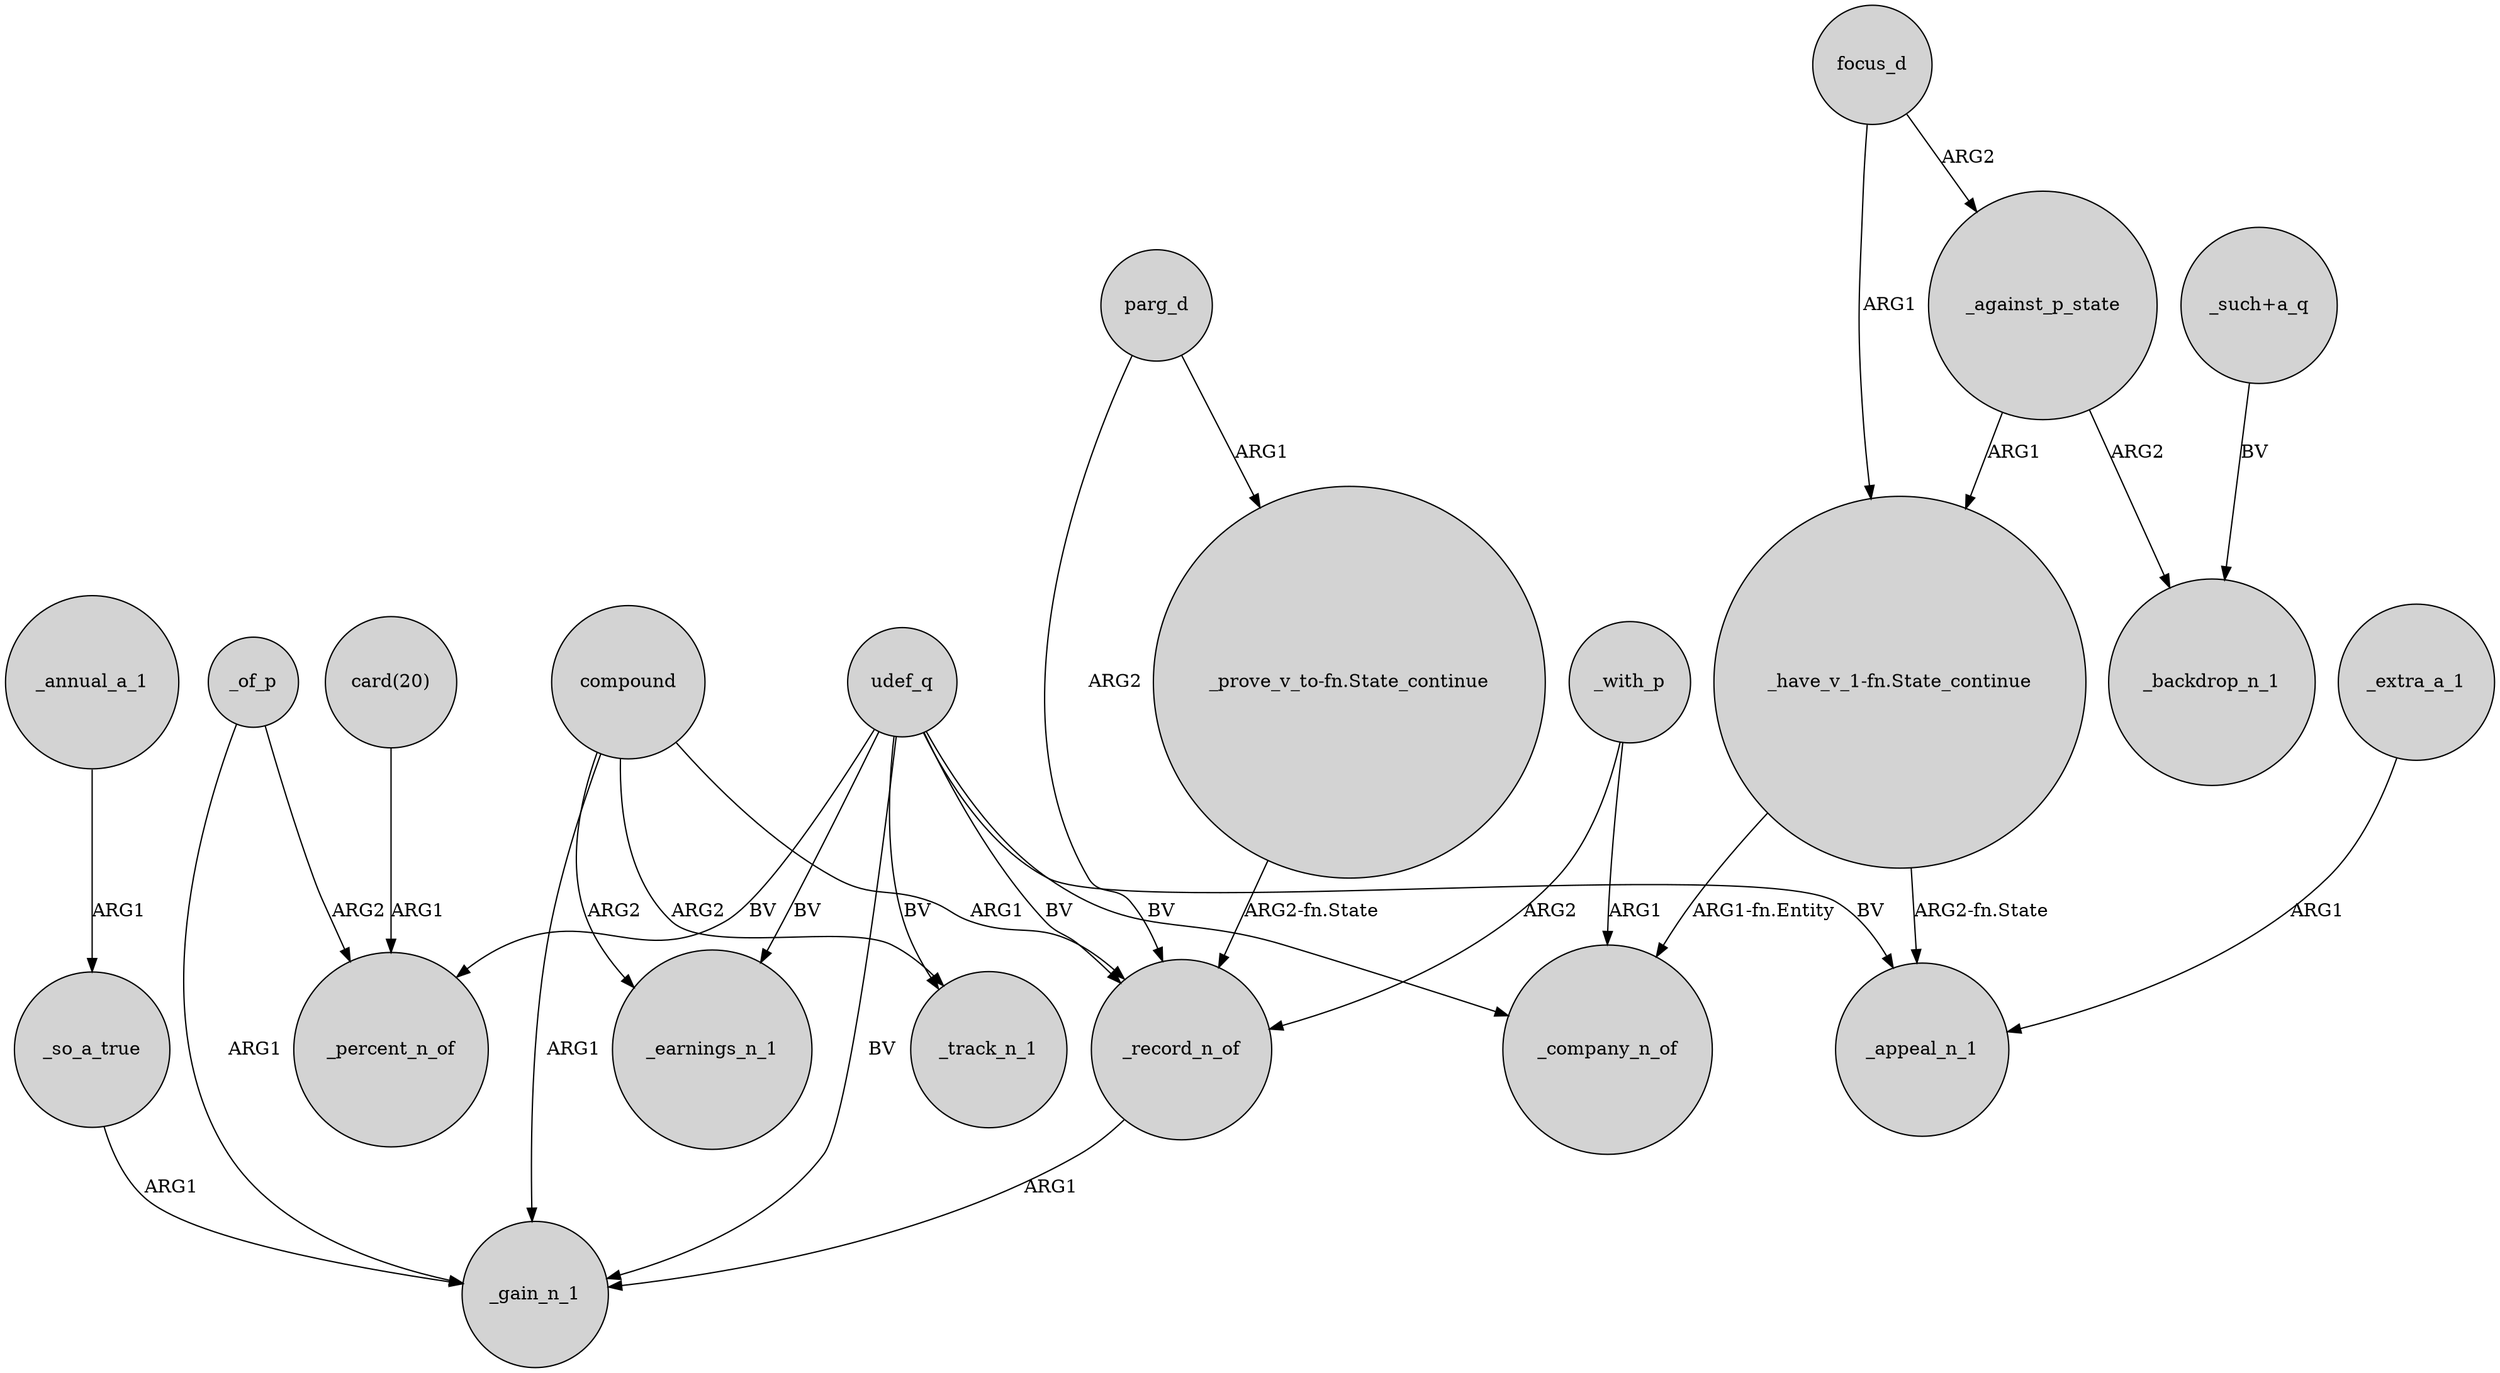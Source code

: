 digraph {
	node [shape=circle style=filled]
	compound -> _track_n_1 [label=ARG2]
	udef_q -> _record_n_of [label=BV]
	compound -> _record_n_of [label=ARG1]
	_so_a_true -> _gain_n_1 [label=ARG1]
	udef_q -> _track_n_1 [label=BV]
	"card(20)" -> _percent_n_of [label=ARG1]
	udef_q -> _gain_n_1 [label=BV]
	_annual_a_1 -> _so_a_true [label=ARG1]
	"_prove_v_to-fn.State_continue" -> _record_n_of [label="ARG2-fn.State"]
	"_such+a_q" -> _backdrop_n_1 [label=BV]
	_with_p -> _record_n_of [label=ARG2]
	parg_d -> _record_n_of [label=ARG2]
	_extra_a_1 -> _appeal_n_1 [label=ARG1]
	_of_p -> _gain_n_1 [label=ARG1]
	parg_d -> "_prove_v_to-fn.State_continue" [label=ARG1]
	compound -> _earnings_n_1 [label=ARG2]
	_with_p -> _company_n_of [label=ARG1]
	"_have_v_1-fn.State_continue" -> _company_n_of [label="ARG1-fn.Entity"]
	_against_p_state -> "_have_v_1-fn.State_continue" [label=ARG1]
	udef_q -> _earnings_n_1 [label=BV]
	udef_q -> _appeal_n_1 [label=BV]
	udef_q -> _percent_n_of [label=BV]
	focus_d -> _against_p_state [label=ARG2]
	udef_q -> _company_n_of [label=BV]
	"_have_v_1-fn.State_continue" -> _appeal_n_1 [label="ARG2-fn.State"]
	_record_n_of -> _gain_n_1 [label=ARG1]
	compound -> _gain_n_1 [label=ARG1]
	_against_p_state -> _backdrop_n_1 [label=ARG2]
	_of_p -> _percent_n_of [label=ARG2]
	focus_d -> "_have_v_1-fn.State_continue" [label=ARG1]
}
